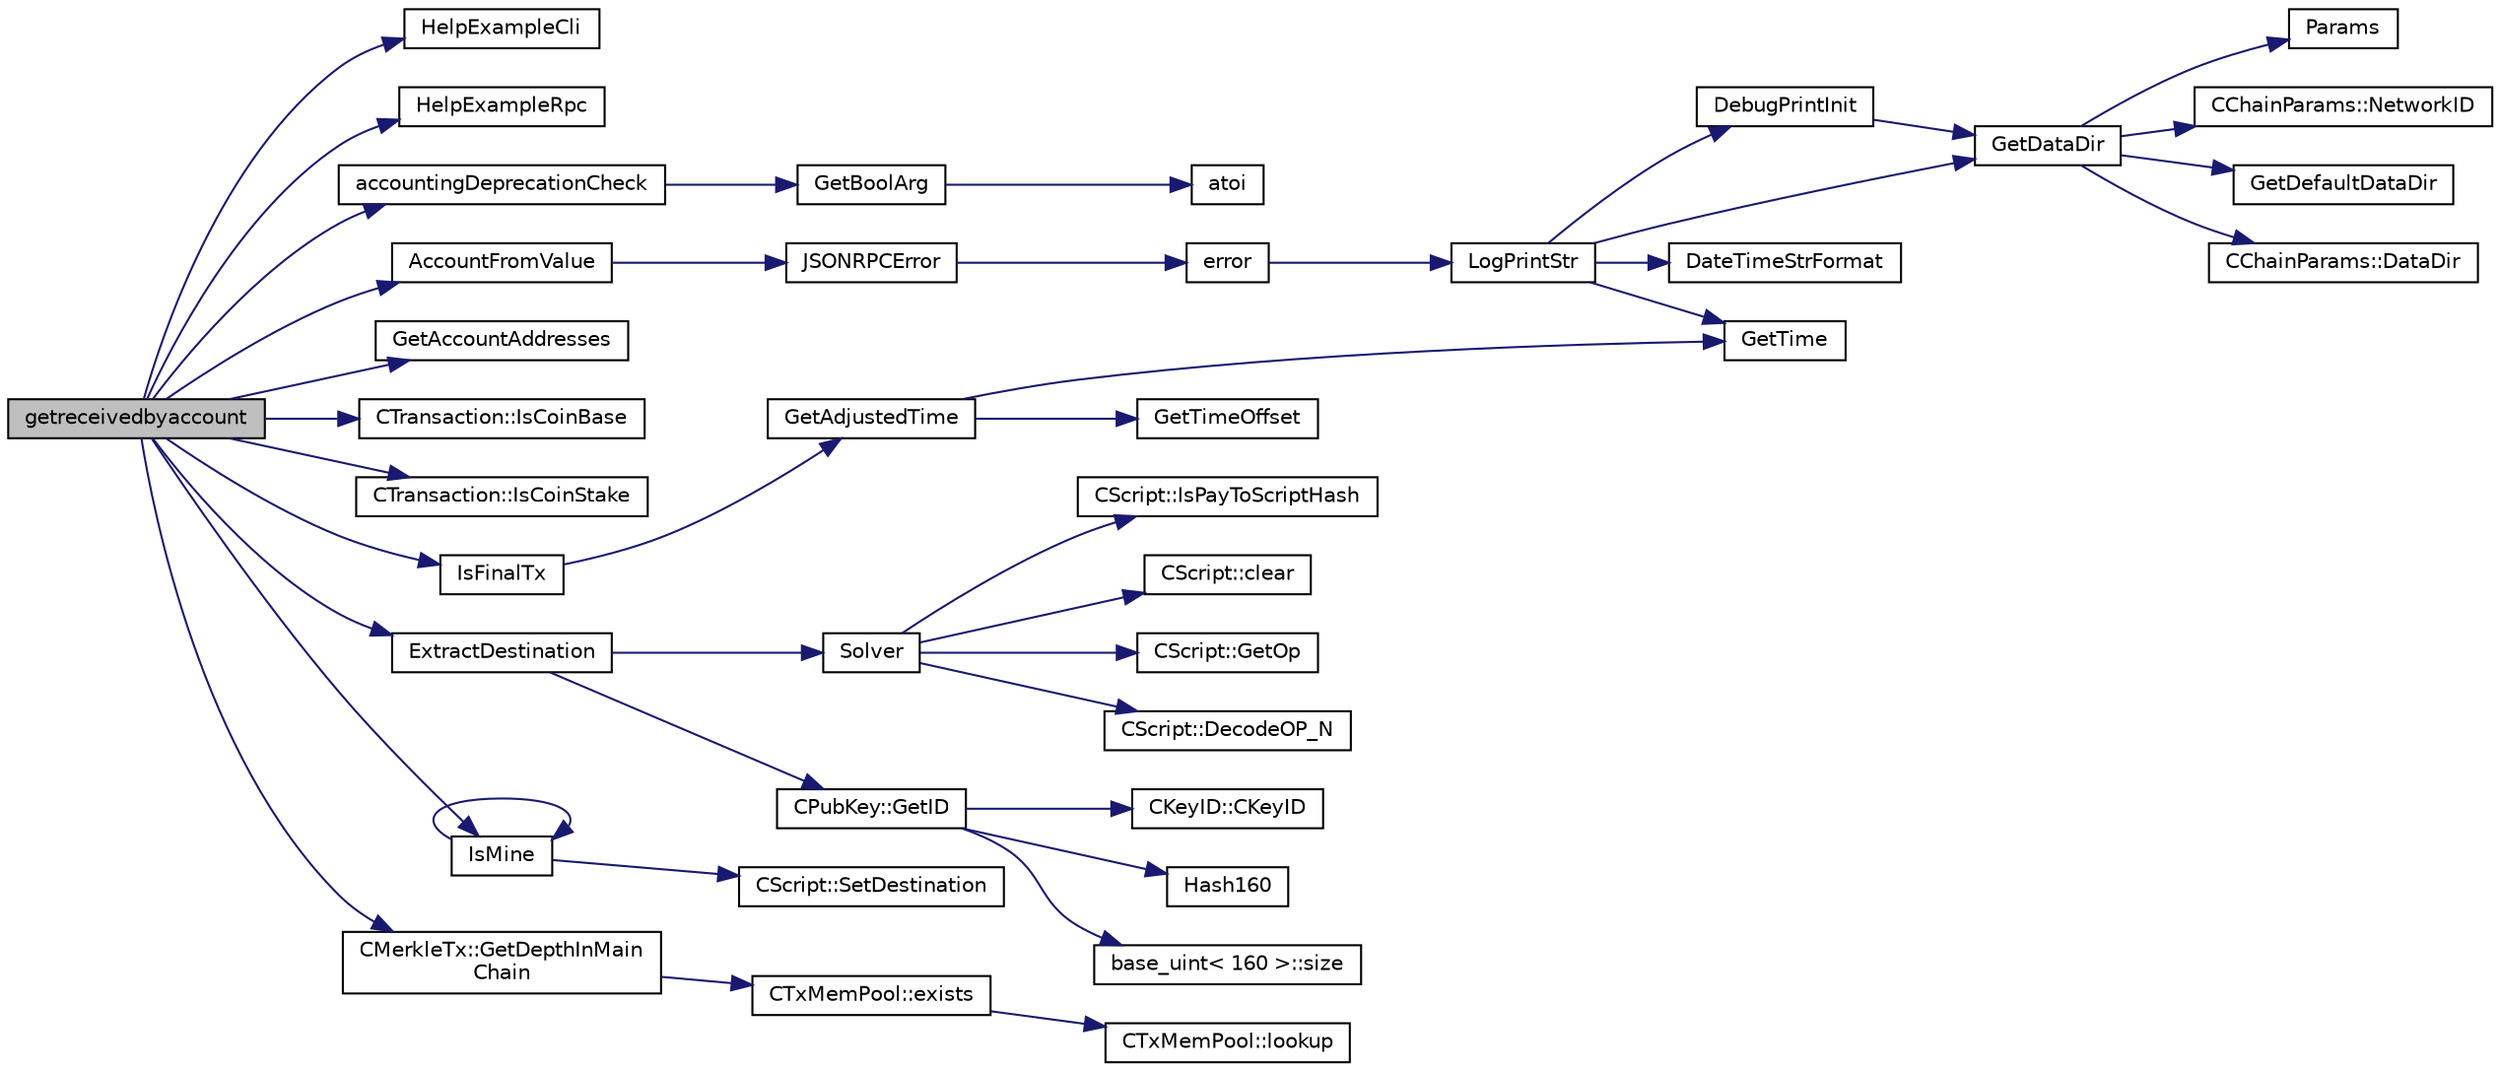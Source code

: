 digraph "getreceivedbyaccount"
{
  edge [fontname="Helvetica",fontsize="10",labelfontname="Helvetica",labelfontsize="10"];
  node [fontname="Helvetica",fontsize="10",shape=record];
  rankdir="LR";
  Node670 [label="getreceivedbyaccount",height=0.2,width=0.4,color="black", fillcolor="grey75", style="filled", fontcolor="black"];
  Node670 -> Node671 [color="midnightblue",fontsize="10",style="solid",fontname="Helvetica"];
  Node671 [label="HelpExampleCli",height=0.2,width=0.4,color="black", fillcolor="white", style="filled",URL="$d6/d76/rpcserver_8cpp.html#ac01ac6eab5467567ed0da106814e04ec"];
  Node670 -> Node672 [color="midnightblue",fontsize="10",style="solid",fontname="Helvetica"];
  Node672 [label="HelpExampleRpc",height=0.2,width=0.4,color="black", fillcolor="white", style="filled",URL="$d6/d76/rpcserver_8cpp.html#a06ea60e24e5a1053a14a11b1009bf9ef"];
  Node670 -> Node673 [color="midnightblue",fontsize="10",style="solid",fontname="Helvetica"];
  Node673 [label="accountingDeprecationCheck",height=0.2,width=0.4,color="black", fillcolor="white", style="filled",URL="$df/d1d/rpcwallet_8cpp.html#a03fd7dceeeaa2bb23b83dba46673ff9a"];
  Node673 -> Node674 [color="midnightblue",fontsize="10",style="solid",fontname="Helvetica"];
  Node674 [label="GetBoolArg",height=0.2,width=0.4,color="black", fillcolor="white", style="filled",URL="$df/d2d/util_8cpp.html#a64d956f1dda7f9a80ab5d594532b906d",tooltip="Return boolean argument or default value. "];
  Node674 -> Node675 [color="midnightblue",fontsize="10",style="solid",fontname="Helvetica"];
  Node675 [label="atoi",height=0.2,width=0.4,color="black", fillcolor="white", style="filled",URL="$d8/d3c/util_8h.html#aa5ce96ec36f4413f820cec9c1831c070"];
  Node670 -> Node676 [color="midnightblue",fontsize="10",style="solid",fontname="Helvetica"];
  Node676 [label="AccountFromValue",height=0.2,width=0.4,color="black", fillcolor="white", style="filled",URL="$df/d1d/rpcwallet_8cpp.html#a3039648e370837eb1e7b4dc669f3ef0f"];
  Node676 -> Node677 [color="midnightblue",fontsize="10",style="solid",fontname="Helvetica"];
  Node677 [label="JSONRPCError",height=0.2,width=0.4,color="black", fillcolor="white", style="filled",URL="$d2/d30/rpcprotocol_8cpp.html#a17b1bb111ab339efc951929834766039"];
  Node677 -> Node678 [color="midnightblue",fontsize="10",style="solid",fontname="Helvetica"];
  Node678 [label="error",height=0.2,width=0.4,color="black", fillcolor="white", style="filled",URL="$d8/d3c/util_8h.html#af8985880cf4ef26df0a5aa2ffcb76662"];
  Node678 -> Node679 [color="midnightblue",fontsize="10",style="solid",fontname="Helvetica"];
  Node679 [label="LogPrintStr",height=0.2,width=0.4,color="black", fillcolor="white", style="filled",URL="$d8/d3c/util_8h.html#afd4c3002b2797c0560adddb6af3ca1da"];
  Node679 -> Node680 [color="midnightblue",fontsize="10",style="solid",fontname="Helvetica"];
  Node680 [label="DebugPrintInit",height=0.2,width=0.4,color="black", fillcolor="white", style="filled",URL="$df/d2d/util_8cpp.html#a751ff5f21d880737811136b5e0bcea12"];
  Node680 -> Node681 [color="midnightblue",fontsize="10",style="solid",fontname="Helvetica"];
  Node681 [label="GetDataDir",height=0.2,width=0.4,color="black", fillcolor="white", style="filled",URL="$df/d2d/util_8cpp.html#ab83866a054745d4b30a3948a1b44beba"];
  Node681 -> Node682 [color="midnightblue",fontsize="10",style="solid",fontname="Helvetica"];
  Node682 [label="Params",height=0.2,width=0.4,color="black", fillcolor="white", style="filled",URL="$df/dbf/chainparams_8cpp.html#ace5c5b706d71a324a417dd2db394fd4a",tooltip="Return the currently selected parameters. "];
  Node681 -> Node683 [color="midnightblue",fontsize="10",style="solid",fontname="Helvetica"];
  Node683 [label="CChainParams::NetworkID",height=0.2,width=0.4,color="black", fillcolor="white", style="filled",URL="$d1/d4f/class_c_chain_params.html#a90dc493ec0c0325c98c3ac06eb99862b"];
  Node681 -> Node684 [color="midnightblue",fontsize="10",style="solid",fontname="Helvetica"];
  Node684 [label="GetDefaultDataDir",height=0.2,width=0.4,color="black", fillcolor="white", style="filled",URL="$df/d2d/util_8cpp.html#ab272995de020a3bcbf743be630e485c6"];
  Node681 -> Node685 [color="midnightblue",fontsize="10",style="solid",fontname="Helvetica"];
  Node685 [label="CChainParams::DataDir",height=0.2,width=0.4,color="black", fillcolor="white", style="filled",URL="$d1/d4f/class_c_chain_params.html#a959488b5d8e6fe62857940b831d73a78"];
  Node679 -> Node681 [color="midnightblue",fontsize="10",style="solid",fontname="Helvetica"];
  Node679 -> Node686 [color="midnightblue",fontsize="10",style="solid",fontname="Helvetica"];
  Node686 [label="DateTimeStrFormat",height=0.2,width=0.4,color="black", fillcolor="white", style="filled",URL="$df/d2d/util_8cpp.html#a749bc6776c8ec72d7c5e4dea56aee415"];
  Node679 -> Node687 [color="midnightblue",fontsize="10",style="solid",fontname="Helvetica"];
  Node687 [label="GetTime",height=0.2,width=0.4,color="black", fillcolor="white", style="filled",URL="$df/d2d/util_8cpp.html#a46fac5fba8ba905b5f9acb364f5d8c6f"];
  Node670 -> Node688 [color="midnightblue",fontsize="10",style="solid",fontname="Helvetica"];
  Node688 [label="GetAccountAddresses",height=0.2,width=0.4,color="black", fillcolor="white", style="filled",URL="$df/d1d/rpcwallet_8cpp.html#ab3b12a6a2aa18b0a0d9c12ed7c90ace9"];
  Node670 -> Node689 [color="midnightblue",fontsize="10",style="solid",fontname="Helvetica"];
  Node689 [label="CTransaction::IsCoinBase",height=0.2,width=0.4,color="black", fillcolor="white", style="filled",URL="$df/d43/class_c_transaction.html#a96256e8ac1bf79ad9c057e48c41132dd"];
  Node670 -> Node690 [color="midnightblue",fontsize="10",style="solid",fontname="Helvetica"];
  Node690 [label="CTransaction::IsCoinStake",height=0.2,width=0.4,color="black", fillcolor="white", style="filled",URL="$df/d43/class_c_transaction.html#ace4278a41a296d40dcf5fb2b9cf007ec"];
  Node670 -> Node691 [color="midnightblue",fontsize="10",style="solid",fontname="Helvetica"];
  Node691 [label="IsFinalTx",height=0.2,width=0.4,color="black", fillcolor="white", style="filled",URL="$df/d0a/main_8cpp.html#adc332cd7ac94e639bb4239618341be19"];
  Node691 -> Node692 [color="midnightblue",fontsize="10",style="solid",fontname="Helvetica"];
  Node692 [label="GetAdjustedTime",height=0.2,width=0.4,color="black", fillcolor="white", style="filled",URL="$df/d2d/util_8cpp.html#a09f81b9c7650f898cf3cf305b87547e6"];
  Node692 -> Node687 [color="midnightblue",fontsize="10",style="solid",fontname="Helvetica"];
  Node692 -> Node693 [color="midnightblue",fontsize="10",style="solid",fontname="Helvetica"];
  Node693 [label="GetTimeOffset",height=0.2,width=0.4,color="black", fillcolor="white", style="filled",URL="$df/d2d/util_8cpp.html#a50ca5344c75631267633f15cfe5e983e"];
  Node670 -> Node694 [color="midnightblue",fontsize="10",style="solid",fontname="Helvetica"];
  Node694 [label="ExtractDestination",height=0.2,width=0.4,color="black", fillcolor="white", style="filled",URL="$dd/d0f/script_8cpp.html#a951f7e601746ae076afdf3169ecca2fc"];
  Node694 -> Node695 [color="midnightblue",fontsize="10",style="solid",fontname="Helvetica"];
  Node695 [label="Solver",height=0.2,width=0.4,color="black", fillcolor="white", style="filled",URL="$dd/d0f/script_8cpp.html#a6ee6be50bff44464e905680c6fcee6dc"];
  Node695 -> Node696 [color="midnightblue",fontsize="10",style="solid",fontname="Helvetica"];
  Node696 [label="CScript::IsPayToScriptHash",height=0.2,width=0.4,color="black", fillcolor="white", style="filled",URL="$d9/d4b/class_c_script.html#a0c3729c606d318923dc06f95d85a0971"];
  Node695 -> Node697 [color="midnightblue",fontsize="10",style="solid",fontname="Helvetica"];
  Node697 [label="CScript::clear",height=0.2,width=0.4,color="black", fillcolor="white", style="filled",URL="$d9/d4b/class_c_script.html#a7b2baf842621f07c4939408acf63377c"];
  Node695 -> Node698 [color="midnightblue",fontsize="10",style="solid",fontname="Helvetica"];
  Node698 [label="CScript::GetOp",height=0.2,width=0.4,color="black", fillcolor="white", style="filled",URL="$d9/d4b/class_c_script.html#a94635ed93d8d244ec3acfa83f9ecfe5f"];
  Node695 -> Node699 [color="midnightblue",fontsize="10",style="solid",fontname="Helvetica"];
  Node699 [label="CScript::DecodeOP_N",height=0.2,width=0.4,color="black", fillcolor="white", style="filled",URL="$d9/d4b/class_c_script.html#a7f975fca06b3e9a17da8ba23c7647e2e"];
  Node694 -> Node700 [color="midnightblue",fontsize="10",style="solid",fontname="Helvetica"];
  Node700 [label="CPubKey::GetID",height=0.2,width=0.4,color="black", fillcolor="white", style="filled",URL="$da/d4e/class_c_pub_key.html#a2675f7e6f72eff68e7a5227289feb021"];
  Node700 -> Node701 [color="midnightblue",fontsize="10",style="solid",fontname="Helvetica"];
  Node701 [label="CKeyID::CKeyID",height=0.2,width=0.4,color="black", fillcolor="white", style="filled",URL="$dd/d88/class_c_key_i_d.html#a01dbd3c37820a2ffe89d106c6a7cf53d"];
  Node700 -> Node702 [color="midnightblue",fontsize="10",style="solid",fontname="Helvetica"];
  Node702 [label="Hash160",height=0.2,width=0.4,color="black", fillcolor="white", style="filled",URL="$db/dfb/hash_8h.html#a4490f70ddae16e9e48460a0416a48a6b"];
  Node700 -> Node703 [color="midnightblue",fontsize="10",style="solid",fontname="Helvetica"];
  Node703 [label="base_uint\< 160 \>::size",height=0.2,width=0.4,color="black", fillcolor="white", style="filled",URL="$da/df7/classbase__uint.html#a1f49b034e686269601ea89b0319b8004"];
  Node670 -> Node704 [color="midnightblue",fontsize="10",style="solid",fontname="Helvetica"];
  Node704 [label="IsMine",height=0.2,width=0.4,color="black", fillcolor="white", style="filled",URL="$dd/d0f/script_8cpp.html#adc59cf67d903c1ba1ef225561b85bfce"];
  Node704 -> Node705 [color="midnightblue",fontsize="10",style="solid",fontname="Helvetica"];
  Node705 [label="CScript::SetDestination",height=0.2,width=0.4,color="black", fillcolor="white", style="filled",URL="$d9/d4b/class_c_script.html#ad1b5a9077241aa06116040c4f1b7c31e"];
  Node704 -> Node704 [color="midnightblue",fontsize="10",style="solid",fontname="Helvetica"];
  Node670 -> Node706 [color="midnightblue",fontsize="10",style="solid",fontname="Helvetica"];
  Node706 [label="CMerkleTx::GetDepthInMain\lChain",height=0.2,width=0.4,color="black", fillcolor="white", style="filled",URL="$d1/dff/class_c_merkle_tx.html#a887a9f1a0b7fc64b43e42cec76b38ef9"];
  Node706 -> Node707 [color="midnightblue",fontsize="10",style="solid",fontname="Helvetica"];
  Node707 [label="CTxMemPool::exists",height=0.2,width=0.4,color="black", fillcolor="white", style="filled",URL="$db/d98/class_c_tx_mem_pool.html#a8b7a13b5289ab839d4460f41a7da9789"];
  Node707 -> Node708 [color="midnightblue",fontsize="10",style="solid",fontname="Helvetica"];
  Node708 [label="CTxMemPool::lookup",height=0.2,width=0.4,color="black", fillcolor="white", style="filled",URL="$db/d98/class_c_tx_mem_pool.html#ad6d9966cdeb4b6586f7186e709b4e77e"];
}
